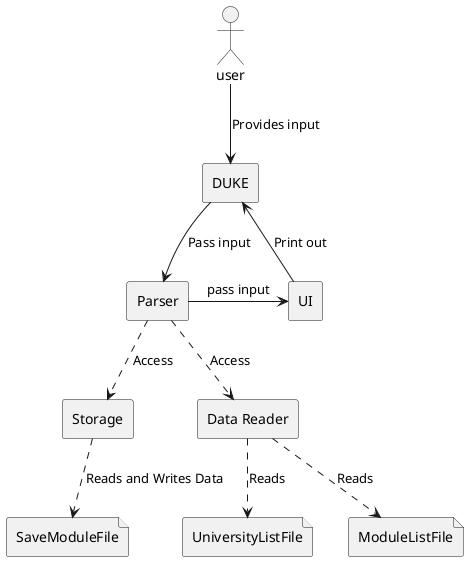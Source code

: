@startuml
skinparam componentStyle rectangle

actor user
user --> [DUKE] : Provides input
[DUKE] --> [Parser] : Pass input

[Parser] -> [UI] : pass input
[UI] -up-> [DUKE] : Print out
[Parser] ..> [Storage] : Access
[Parser] ..> [Data Reader] : Access

file SaveModuleFile
file UniversityListFile
file ModuleListFile

[Storage] ..> SaveModuleFile : Reads and Writes Data
[Data Reader] ..> UniversityListFile : Reads
[Data Reader] ..> ModuleListFile : Reads
@enduml